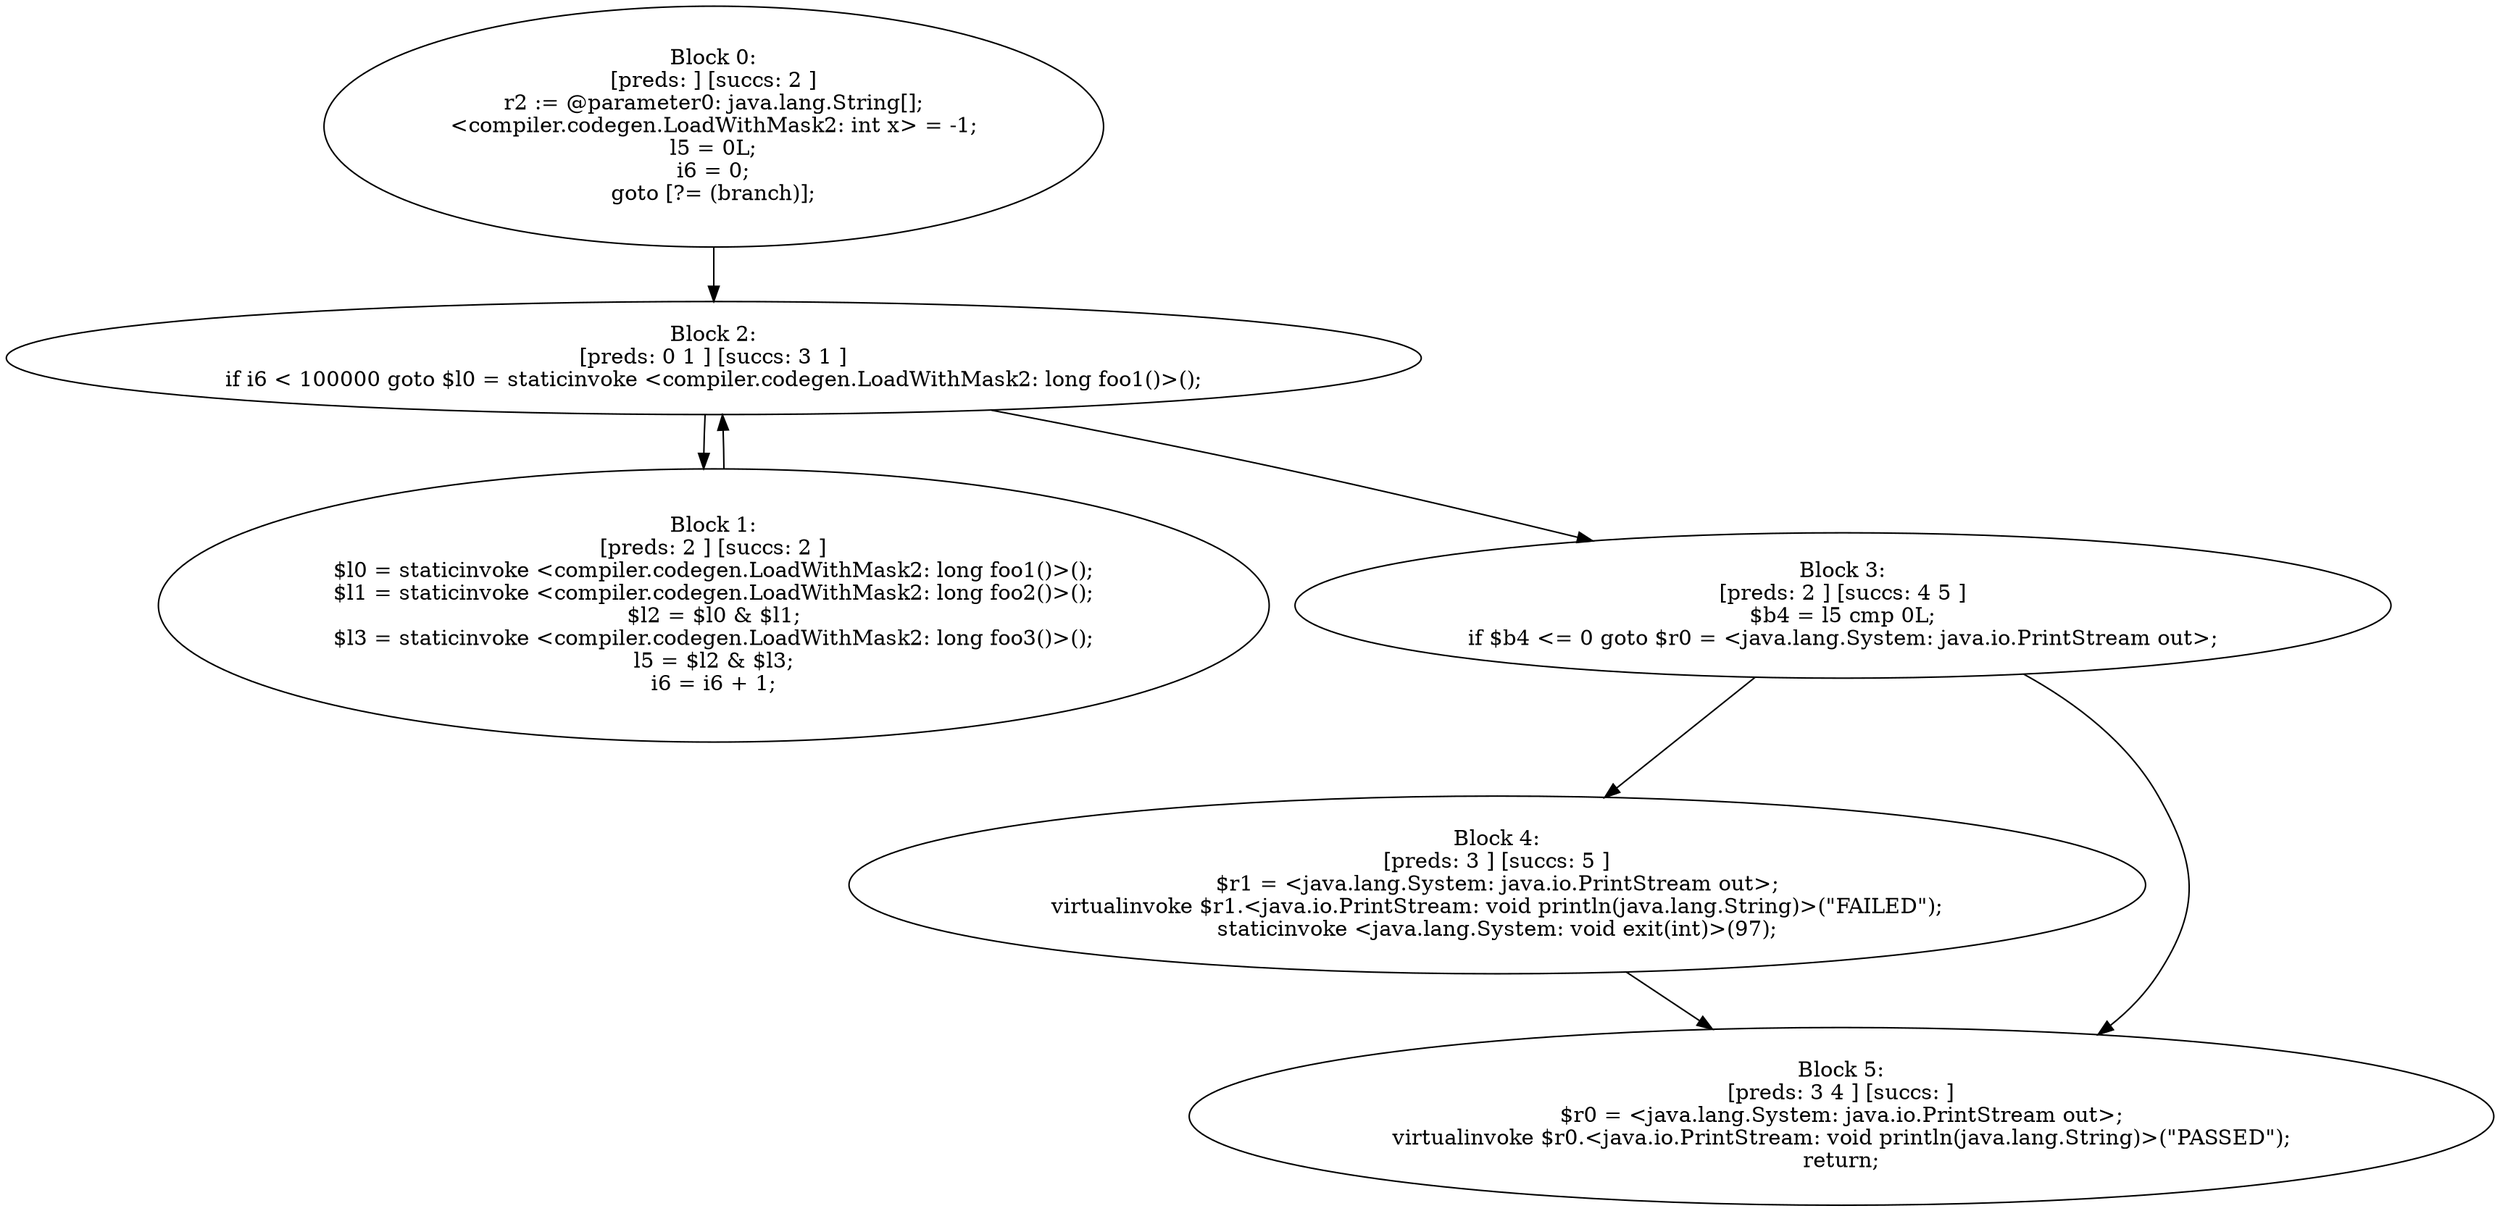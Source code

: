 digraph "unitGraph" {
    "Block 0:
[preds: ] [succs: 2 ]
r2 := @parameter0: java.lang.String[];
<compiler.codegen.LoadWithMask2: int x> = -1;
l5 = 0L;
i6 = 0;
goto [?= (branch)];
"
    "Block 1:
[preds: 2 ] [succs: 2 ]
$l0 = staticinvoke <compiler.codegen.LoadWithMask2: long foo1()>();
$l1 = staticinvoke <compiler.codegen.LoadWithMask2: long foo2()>();
$l2 = $l0 & $l1;
$l3 = staticinvoke <compiler.codegen.LoadWithMask2: long foo3()>();
l5 = $l2 & $l3;
i6 = i6 + 1;
"
    "Block 2:
[preds: 0 1 ] [succs: 3 1 ]
if i6 < 100000 goto $l0 = staticinvoke <compiler.codegen.LoadWithMask2: long foo1()>();
"
    "Block 3:
[preds: 2 ] [succs: 4 5 ]
$b4 = l5 cmp 0L;
if $b4 <= 0 goto $r0 = <java.lang.System: java.io.PrintStream out>;
"
    "Block 4:
[preds: 3 ] [succs: 5 ]
$r1 = <java.lang.System: java.io.PrintStream out>;
virtualinvoke $r1.<java.io.PrintStream: void println(java.lang.String)>(\"FAILED\");
staticinvoke <java.lang.System: void exit(int)>(97);
"
    "Block 5:
[preds: 3 4 ] [succs: ]
$r0 = <java.lang.System: java.io.PrintStream out>;
virtualinvoke $r0.<java.io.PrintStream: void println(java.lang.String)>(\"PASSED\");
return;
"
    "Block 0:
[preds: ] [succs: 2 ]
r2 := @parameter0: java.lang.String[];
<compiler.codegen.LoadWithMask2: int x> = -1;
l5 = 0L;
i6 = 0;
goto [?= (branch)];
"->"Block 2:
[preds: 0 1 ] [succs: 3 1 ]
if i6 < 100000 goto $l0 = staticinvoke <compiler.codegen.LoadWithMask2: long foo1()>();
";
    "Block 1:
[preds: 2 ] [succs: 2 ]
$l0 = staticinvoke <compiler.codegen.LoadWithMask2: long foo1()>();
$l1 = staticinvoke <compiler.codegen.LoadWithMask2: long foo2()>();
$l2 = $l0 & $l1;
$l3 = staticinvoke <compiler.codegen.LoadWithMask2: long foo3()>();
l5 = $l2 & $l3;
i6 = i6 + 1;
"->"Block 2:
[preds: 0 1 ] [succs: 3 1 ]
if i6 < 100000 goto $l0 = staticinvoke <compiler.codegen.LoadWithMask2: long foo1()>();
";
    "Block 2:
[preds: 0 1 ] [succs: 3 1 ]
if i6 < 100000 goto $l0 = staticinvoke <compiler.codegen.LoadWithMask2: long foo1()>();
"->"Block 3:
[preds: 2 ] [succs: 4 5 ]
$b4 = l5 cmp 0L;
if $b4 <= 0 goto $r0 = <java.lang.System: java.io.PrintStream out>;
";
    "Block 2:
[preds: 0 1 ] [succs: 3 1 ]
if i6 < 100000 goto $l0 = staticinvoke <compiler.codegen.LoadWithMask2: long foo1()>();
"->"Block 1:
[preds: 2 ] [succs: 2 ]
$l0 = staticinvoke <compiler.codegen.LoadWithMask2: long foo1()>();
$l1 = staticinvoke <compiler.codegen.LoadWithMask2: long foo2()>();
$l2 = $l0 & $l1;
$l3 = staticinvoke <compiler.codegen.LoadWithMask2: long foo3()>();
l5 = $l2 & $l3;
i6 = i6 + 1;
";
    "Block 3:
[preds: 2 ] [succs: 4 5 ]
$b4 = l5 cmp 0L;
if $b4 <= 0 goto $r0 = <java.lang.System: java.io.PrintStream out>;
"->"Block 4:
[preds: 3 ] [succs: 5 ]
$r1 = <java.lang.System: java.io.PrintStream out>;
virtualinvoke $r1.<java.io.PrintStream: void println(java.lang.String)>(\"FAILED\");
staticinvoke <java.lang.System: void exit(int)>(97);
";
    "Block 3:
[preds: 2 ] [succs: 4 5 ]
$b4 = l5 cmp 0L;
if $b4 <= 0 goto $r0 = <java.lang.System: java.io.PrintStream out>;
"->"Block 5:
[preds: 3 4 ] [succs: ]
$r0 = <java.lang.System: java.io.PrintStream out>;
virtualinvoke $r0.<java.io.PrintStream: void println(java.lang.String)>(\"PASSED\");
return;
";
    "Block 4:
[preds: 3 ] [succs: 5 ]
$r1 = <java.lang.System: java.io.PrintStream out>;
virtualinvoke $r1.<java.io.PrintStream: void println(java.lang.String)>(\"FAILED\");
staticinvoke <java.lang.System: void exit(int)>(97);
"->"Block 5:
[preds: 3 4 ] [succs: ]
$r0 = <java.lang.System: java.io.PrintStream out>;
virtualinvoke $r0.<java.io.PrintStream: void println(java.lang.String)>(\"PASSED\");
return;
";
}
